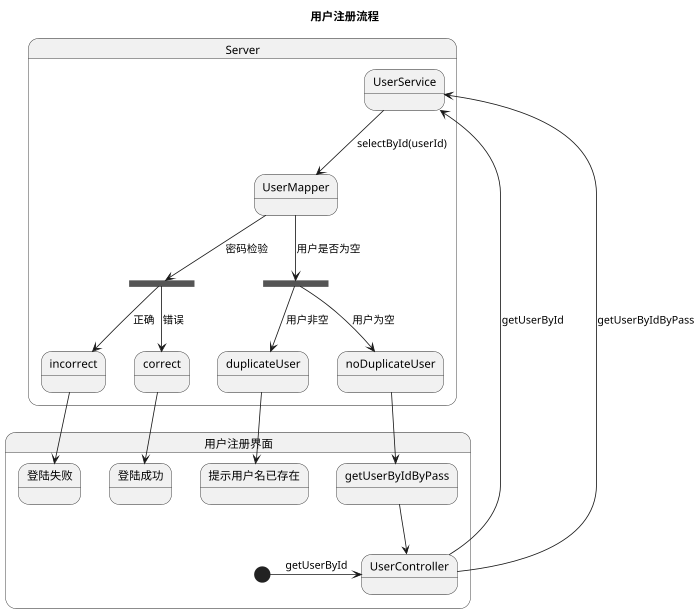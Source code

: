 @startuml
'https://plantuml.com/state-diagram

scale 700 width
title 用户注册流程
state 用户注册界面 {
  [*] -> UserController : getUserById
  state 提示用户名已存在
  state getUserByIdByPass
  state 登陆成功
  state 登陆失败
}

state Server {
  state UserController{
  }

  UserController --> UserService : getUserById
  UserController-->UserService : getUserByIdByPass
  UserService --> UserMapper : selectById(userId)
  state duplicateorNot <<fork>>
  state checkPassword <<fork>>
  UserMapper-->duplicateorNot :用户是否为空
  UserMapper-->checkPassword: 密码检验
  checkPassword-->incorrect :正确
  checkPassword-->correct :错误
  correct-->登陆成功
  incorrect-->登陆失败
  duplicateorNot --> duplicateUser : 用户非空
  duplicateorNot --> noDuplicateUser : 用户为空
  duplicateUser-->提示用户名已存在
  noDuplicateUser-->getUserByIdByPass
  getUserByIdByPass-->UserController

}
@enduml